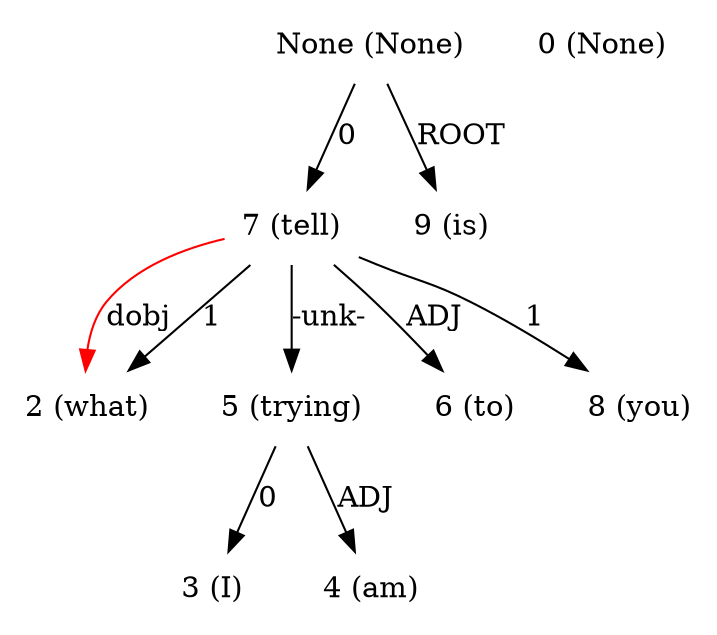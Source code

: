 digraph G{
edge [dir=forward]
node [shape=plaintext]

None [label="None (None)"]
None -> 7 [label="0"]
None -> 9 [label="ROOT"]
0 [label="0 (None)"]
2 [label="2 (what)"]
7 -> 2 [label="dobj", color="red"]
3 [label="3 (I)"]
4 [label="4 (am)"]
5 [label="5 (trying)"]
5 -> 3 [label="0"]
5 -> 4 [label="ADJ"]
6 [label="6 (to)"]
7 [label="7 (tell)"]
7 -> 2 [label="1"]
7 -> 8 [label="1"]
7 -> 5 [label="-unk-"]
7 -> 6 [label="ADJ"]
8 [label="8 (you)"]
9 [label="9 (is)"]
}
